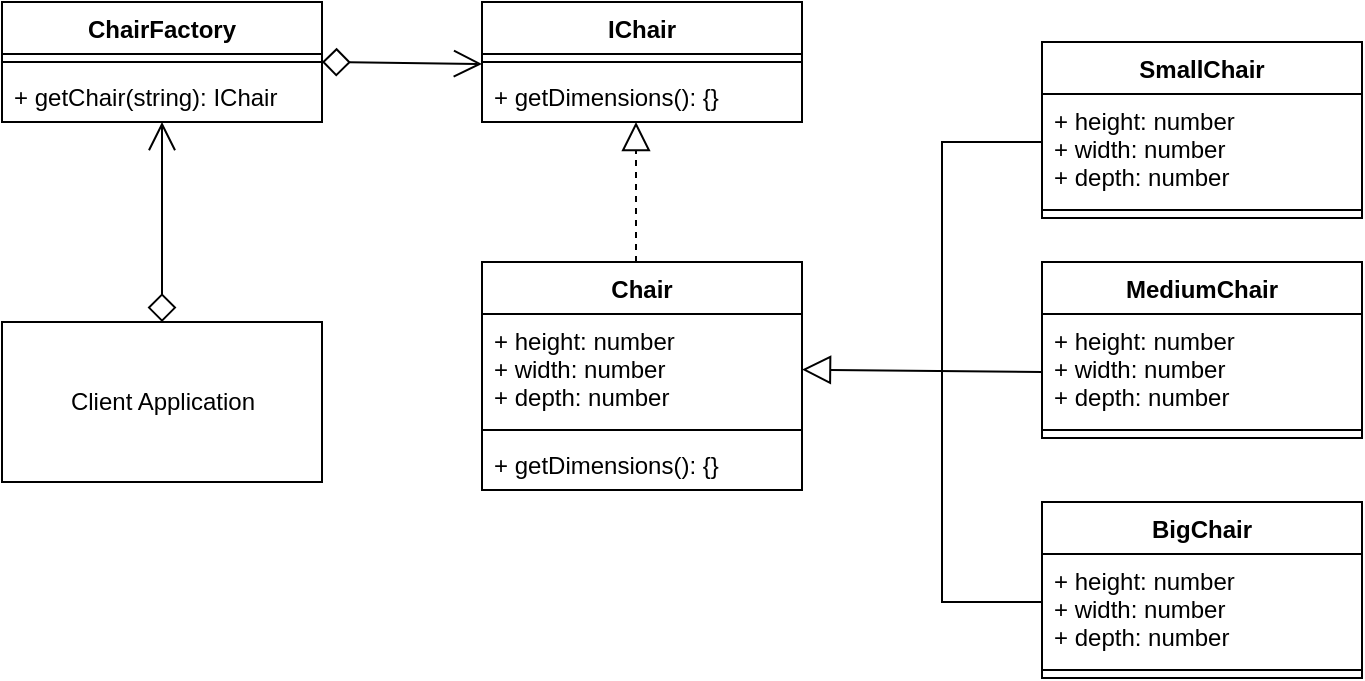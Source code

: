 <mxfile version="14.9.3" type="device"><diagram id="XEX8GdqOAOKDl8bTp3bf" name="Page-1"><mxGraphModel dx="782" dy="706" grid="1" gridSize="10" guides="1" tooltips="1" connect="1" arrows="1" fold="1" page="1" pageScale="1" pageWidth="827" pageHeight="1169" math="0" shadow="0"><root><mxCell id="0"/><mxCell id="1" parent="0"/><mxCell id="H73cLSaQ3Y7SqmAkLEeB-1" value="Client Application" style="html=1;" vertex="1" parent="1"><mxGeometry x="40" y="390" width="160" height="80" as="geometry"/></mxCell><mxCell id="H73cLSaQ3Y7SqmAkLEeB-2" value="ChairFactory" style="swimlane;fontStyle=1;align=center;verticalAlign=top;childLayout=stackLayout;horizontal=1;startSize=26;horizontalStack=0;resizeParent=1;resizeParentMax=0;resizeLast=0;collapsible=1;marginBottom=0;" vertex="1" parent="1"><mxGeometry x="40" y="230" width="160" height="60" as="geometry"/></mxCell><mxCell id="H73cLSaQ3Y7SqmAkLEeB-4" value="" style="line;strokeWidth=1;fillColor=none;align=left;verticalAlign=middle;spacingTop=-1;spacingLeft=3;spacingRight=3;rotatable=0;labelPosition=right;points=[];portConstraint=eastwest;" vertex="1" parent="H73cLSaQ3Y7SqmAkLEeB-2"><mxGeometry y="26" width="160" height="8" as="geometry"/></mxCell><mxCell id="H73cLSaQ3Y7SqmAkLEeB-5" value="+ getChair(string): IChair" style="text;strokeColor=none;fillColor=none;align=left;verticalAlign=top;spacingLeft=4;spacingRight=4;overflow=hidden;rotatable=0;points=[[0,0.5],[1,0.5]];portConstraint=eastwest;" vertex="1" parent="H73cLSaQ3Y7SqmAkLEeB-2"><mxGeometry y="34" width="160" height="26" as="geometry"/></mxCell><mxCell id="H73cLSaQ3Y7SqmAkLEeB-6" value="IChair" style="swimlane;fontStyle=1;align=center;verticalAlign=top;childLayout=stackLayout;horizontal=1;startSize=26;horizontalStack=0;resizeParent=1;resizeParentMax=0;resizeLast=0;collapsible=1;marginBottom=0;" vertex="1" parent="1"><mxGeometry x="280" y="230" width="160" height="60" as="geometry"/></mxCell><mxCell id="H73cLSaQ3Y7SqmAkLEeB-7" value="" style="line;strokeWidth=1;fillColor=none;align=left;verticalAlign=middle;spacingTop=-1;spacingLeft=3;spacingRight=3;rotatable=0;labelPosition=right;points=[];portConstraint=eastwest;" vertex="1" parent="H73cLSaQ3Y7SqmAkLEeB-6"><mxGeometry y="26" width="160" height="8" as="geometry"/></mxCell><mxCell id="H73cLSaQ3Y7SqmAkLEeB-8" value="+ getDimensions(): {}" style="text;strokeColor=none;fillColor=none;align=left;verticalAlign=top;spacingLeft=4;spacingRight=4;overflow=hidden;rotatable=0;points=[[0,0.5],[1,0.5]];portConstraint=eastwest;" vertex="1" parent="H73cLSaQ3Y7SqmAkLEeB-6"><mxGeometry y="34" width="160" height="26" as="geometry"/></mxCell><mxCell id="H73cLSaQ3Y7SqmAkLEeB-10" value="Chair" style="swimlane;fontStyle=1;align=center;verticalAlign=top;childLayout=stackLayout;horizontal=1;startSize=26;horizontalStack=0;resizeParent=1;resizeParentMax=0;resizeLast=0;collapsible=1;marginBottom=0;" vertex="1" parent="1"><mxGeometry x="280" y="360" width="160" height="114" as="geometry"/></mxCell><mxCell id="H73cLSaQ3Y7SqmAkLEeB-11" value="+ height: number&#10;+ width: number&#10;+ depth: number" style="text;strokeColor=none;fillColor=none;align=left;verticalAlign=top;spacingLeft=4;spacingRight=4;overflow=hidden;rotatable=0;points=[[0,0.5],[1,0.5]];portConstraint=eastwest;" vertex="1" parent="H73cLSaQ3Y7SqmAkLEeB-10"><mxGeometry y="26" width="160" height="54" as="geometry"/></mxCell><mxCell id="H73cLSaQ3Y7SqmAkLEeB-12" value="" style="line;strokeWidth=1;fillColor=none;align=left;verticalAlign=middle;spacingTop=-1;spacingLeft=3;spacingRight=3;rotatable=0;labelPosition=right;points=[];portConstraint=eastwest;" vertex="1" parent="H73cLSaQ3Y7SqmAkLEeB-10"><mxGeometry y="80" width="160" height="8" as="geometry"/></mxCell><mxCell id="H73cLSaQ3Y7SqmAkLEeB-13" value="+ getDimensions(): {}" style="text;strokeColor=none;fillColor=none;align=left;verticalAlign=top;spacingLeft=4;spacingRight=4;overflow=hidden;rotatable=0;points=[[0,0.5],[1,0.5]];portConstraint=eastwest;" vertex="1" parent="H73cLSaQ3Y7SqmAkLEeB-10"><mxGeometry y="88" width="160" height="26" as="geometry"/></mxCell><mxCell id="H73cLSaQ3Y7SqmAkLEeB-14" value="SmallChair" style="swimlane;fontStyle=1;align=center;verticalAlign=top;childLayout=stackLayout;horizontal=1;startSize=26;horizontalStack=0;resizeParent=1;resizeParentMax=0;resizeLast=0;collapsible=1;marginBottom=0;" vertex="1" parent="1"><mxGeometry x="560" y="250" width="160" height="88" as="geometry"/></mxCell><mxCell id="H73cLSaQ3Y7SqmAkLEeB-15" value="+ height: number&#10;+ width: number&#10;+ depth: number" style="text;strokeColor=none;fillColor=none;align=left;verticalAlign=top;spacingLeft=4;spacingRight=4;overflow=hidden;rotatable=0;points=[[0,0.5],[1,0.5]];portConstraint=eastwest;" vertex="1" parent="H73cLSaQ3Y7SqmAkLEeB-14"><mxGeometry y="26" width="160" height="54" as="geometry"/></mxCell><mxCell id="H73cLSaQ3Y7SqmAkLEeB-16" value="" style="line;strokeWidth=1;fillColor=none;align=left;verticalAlign=middle;spacingTop=-1;spacingLeft=3;spacingRight=3;rotatable=0;labelPosition=right;points=[];portConstraint=eastwest;" vertex="1" parent="H73cLSaQ3Y7SqmAkLEeB-14"><mxGeometry y="80" width="160" height="8" as="geometry"/></mxCell><mxCell id="H73cLSaQ3Y7SqmAkLEeB-18" value="MediumChair" style="swimlane;fontStyle=1;align=center;verticalAlign=top;childLayout=stackLayout;horizontal=1;startSize=26;horizontalStack=0;resizeParent=1;resizeParentMax=0;resizeLast=0;collapsible=1;marginBottom=0;" vertex="1" parent="1"><mxGeometry x="560" y="360" width="160" height="88" as="geometry"/></mxCell><mxCell id="H73cLSaQ3Y7SqmAkLEeB-19" value="+ height: number&#10;+ width: number&#10;+ depth: number" style="text;strokeColor=none;fillColor=none;align=left;verticalAlign=top;spacingLeft=4;spacingRight=4;overflow=hidden;rotatable=0;points=[[0,0.5],[1,0.5]];portConstraint=eastwest;" vertex="1" parent="H73cLSaQ3Y7SqmAkLEeB-18"><mxGeometry y="26" width="160" height="54" as="geometry"/></mxCell><mxCell id="H73cLSaQ3Y7SqmAkLEeB-20" value="" style="line;strokeWidth=1;fillColor=none;align=left;verticalAlign=middle;spacingTop=-1;spacingLeft=3;spacingRight=3;rotatable=0;labelPosition=right;points=[];portConstraint=eastwest;" vertex="1" parent="H73cLSaQ3Y7SqmAkLEeB-18"><mxGeometry y="80" width="160" height="8" as="geometry"/></mxCell><mxCell id="H73cLSaQ3Y7SqmAkLEeB-21" value="BigChair" style="swimlane;fontStyle=1;align=center;verticalAlign=top;childLayout=stackLayout;horizontal=1;startSize=26;horizontalStack=0;resizeParent=1;resizeParentMax=0;resizeLast=0;collapsible=1;marginBottom=0;" vertex="1" parent="1"><mxGeometry x="560" y="480" width="160" height="88" as="geometry"/></mxCell><mxCell id="H73cLSaQ3Y7SqmAkLEeB-22" value="+ height: number&#10;+ width: number&#10;+ depth: number" style="text;strokeColor=none;fillColor=none;align=left;verticalAlign=top;spacingLeft=4;spacingRight=4;overflow=hidden;rotatable=0;points=[[0,0.5],[1,0.5]];portConstraint=eastwest;" vertex="1" parent="H73cLSaQ3Y7SqmAkLEeB-21"><mxGeometry y="26" width="160" height="54" as="geometry"/></mxCell><mxCell id="H73cLSaQ3Y7SqmAkLEeB-23" value="" style="line;strokeWidth=1;fillColor=none;align=left;verticalAlign=middle;spacingTop=-1;spacingLeft=3;spacingRight=3;rotatable=0;labelPosition=right;points=[];portConstraint=eastwest;" vertex="1" parent="H73cLSaQ3Y7SqmAkLEeB-21"><mxGeometry y="80" width="160" height="8" as="geometry"/></mxCell><mxCell id="H73cLSaQ3Y7SqmAkLEeB-24" value="" style="html=1;verticalAlign=bottom;startArrow=diamond;startFill=0;endArrow=open;startSize=12;endFill=0;endSize=12;" edge="1" parent="1"><mxGeometry width="60" relative="1" as="geometry"><mxPoint x="120" y="390" as="sourcePoint"/><mxPoint x="120" y="290" as="targetPoint"/></mxGeometry></mxCell><mxCell id="H73cLSaQ3Y7SqmAkLEeB-25" value="" style="html=1;verticalAlign=bottom;startArrow=diamond;startFill=0;endArrow=open;startSize=12;endFill=0;endSize=12;exitX=1;exitY=0.5;exitDx=0;exitDy=0;exitPerimeter=0;entryX=0;entryY=0.625;entryDx=0;entryDy=0;entryPerimeter=0;" edge="1" parent="1" source="H73cLSaQ3Y7SqmAkLEeB-4" target="H73cLSaQ3Y7SqmAkLEeB-7"><mxGeometry width="60" relative="1" as="geometry"><mxPoint x="130" y="400" as="sourcePoint"/><mxPoint x="130" y="300" as="targetPoint"/></mxGeometry></mxCell><mxCell id="H73cLSaQ3Y7SqmAkLEeB-26" value="" style="html=1;verticalAlign=bottom;startArrow=none;startFill=0;endArrow=block;startSize=12;endFill=0;endSize=12;dashed=1;" edge="1" parent="1"><mxGeometry width="60" relative="1" as="geometry"><mxPoint x="357" y="360" as="sourcePoint"/><mxPoint x="357" y="290" as="targetPoint"/></mxGeometry></mxCell><mxCell id="H73cLSaQ3Y7SqmAkLEeB-28" value="" style="shape=partialRectangle;whiteSpace=wrap;html=1;bottom=1;right=1;left=1;top=0;fillColor=none;routingCenterX=-0.5;direction=south;" vertex="1" parent="1"><mxGeometry x="510" y="300" width="50" height="230" as="geometry"/></mxCell><mxCell id="H73cLSaQ3Y7SqmAkLEeB-29" value="" style="html=1;verticalAlign=bottom;startArrow=none;startFill=0;endArrow=block;startSize=12;endFill=0;endSize=12;exitX=0.5;exitY=0;exitDx=0;exitDy=0;" edge="1" parent="1" source="H73cLSaQ3Y7SqmAkLEeB-28" target="H73cLSaQ3Y7SqmAkLEeB-11"><mxGeometry width="60" relative="1" as="geometry"><mxPoint x="150" y="420" as="sourcePoint"/><mxPoint x="150" y="320" as="targetPoint"/></mxGeometry></mxCell></root></mxGraphModel></diagram></mxfile>